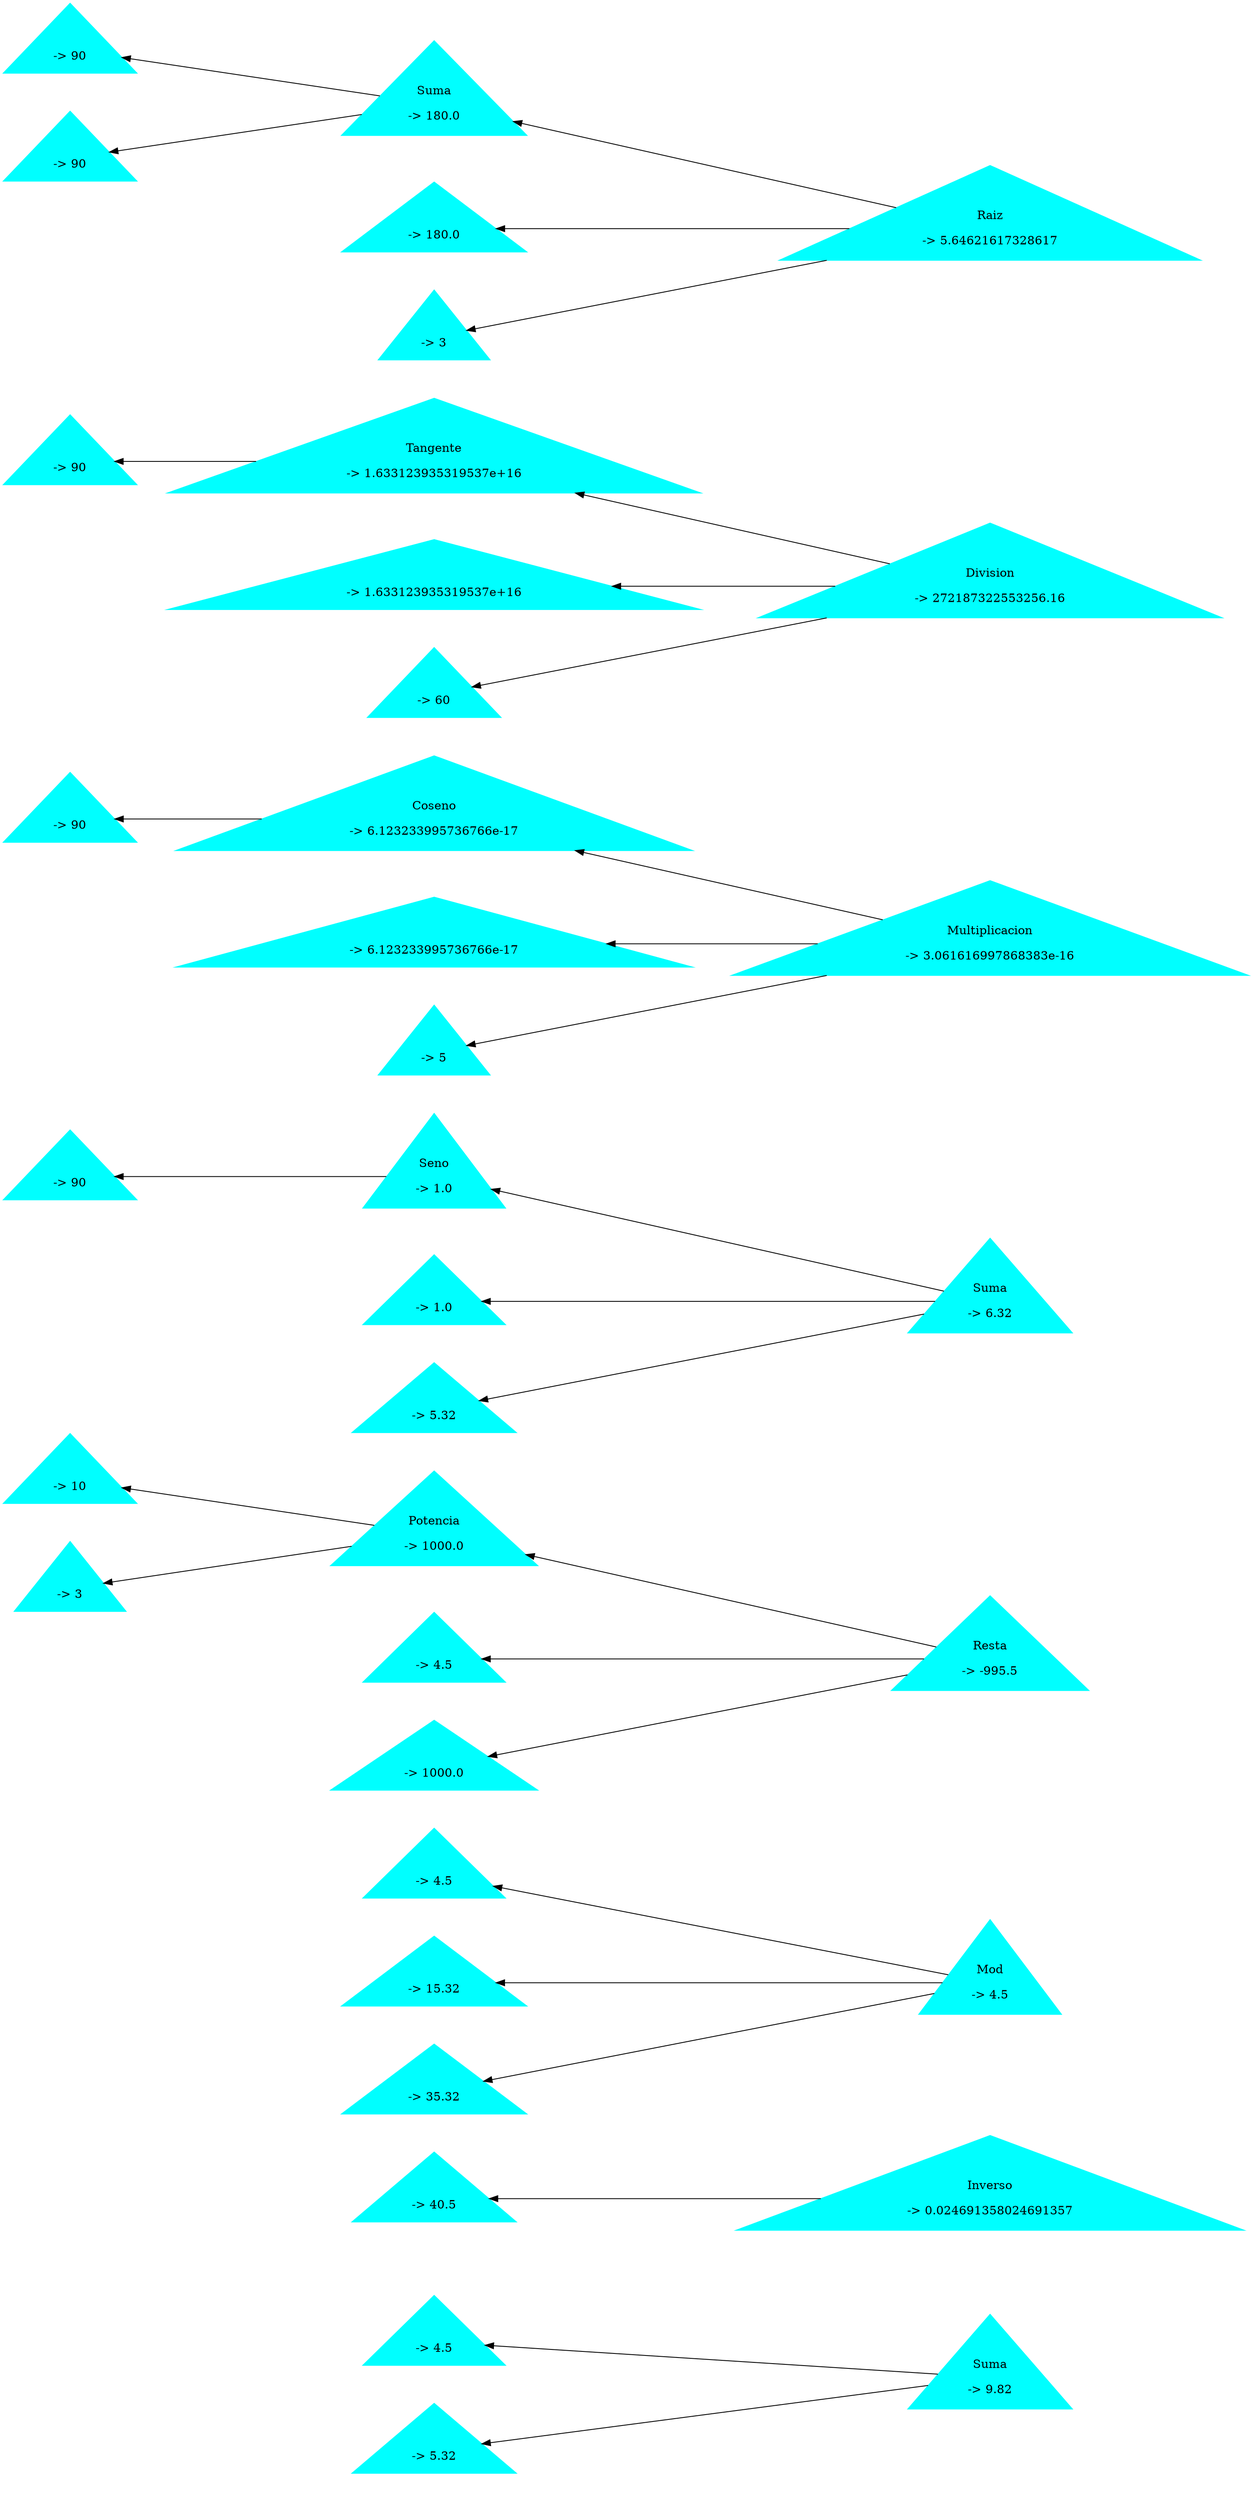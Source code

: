 digraph errores { 
rankdir=RL 
N1 [label="
-> 4.5", shape=triangle, color=cyan, style=filled, fontcolor=black] 
N2 [label="
-> 5.32", shape=triangle, color=cyan, style=filled, fontcolor=black] 
N3 [label="Suma
 
-> 9.82", shape=triangle, color=cyan, style=filled, fontcolor=black] 
N4 [label="
-> 40.5", shape=triangle, color=cyan, style=filled, fontcolor=black] 
N5 [label="Inverso
 
-> 0.024691358024691357", shape=triangle, color=cyan, style=filled, fontcolor=black] 
N6 [label="
-> 4.5", shape=triangle, color=cyan, style=filled, fontcolor=black] 
N7 [label="
-> 15.32", shape=triangle, color=cyan, style=filled, fontcolor=black] 
N8 [label="
-> 35.32", shape=triangle, color=cyan, style=filled, fontcolor=black] 
N9 [label="Mod
 
-> 4.5", shape=triangle, color=cyan, style=filled, fontcolor=black] 
N10 [label="
-> 10", shape=triangle, color=cyan, style=filled, fontcolor=black] 
N11 [label="
-> 3", shape=triangle, color=cyan, style=filled, fontcolor=black] 
N12 [label="Potencia
 
-> 1000.0", shape=triangle, color=cyan, style=filled, fontcolor=black] 
N13 [label="
-> 4.5", shape=triangle, color=cyan, style=filled, fontcolor=black] 
N14 [label="
-> 1000.0", shape=triangle, color=cyan, style=filled, fontcolor=black] 
N15 [label="Resta
 
-> -995.5", shape=triangle, color=cyan, style=filled, fontcolor=black] 
N16 [label="
-> 90", shape=triangle, color=cyan, style=filled, fontcolor=black] 
N17 [label="Seno
 
-> 1.0", shape=triangle, color=cyan, style=filled, fontcolor=black] 
N18 [label="
-> 1.0", shape=triangle, color=cyan, style=filled, fontcolor=black] 
N19 [label="
-> 5.32", shape=triangle, color=cyan, style=filled, fontcolor=black] 
N20 [label="Suma
 
-> 6.32", shape=triangle, color=cyan, style=filled, fontcolor=black] 
N21 [label="
-> 90", shape=triangle, color=cyan, style=filled, fontcolor=black] 
N22 [label="Coseno
 
-> 6.123233995736766e-17", shape=triangle, color=cyan, style=filled, fontcolor=black] 
N23 [label="
-> 6.123233995736766e-17", shape=triangle, color=cyan, style=filled, fontcolor=black] 
N24 [label="
-> 5", shape=triangle, color=cyan, style=filled, fontcolor=black] 
N25 [label="Multiplicacion
 
-> 3.061616997868383e-16", shape=triangle, color=cyan, style=filled, fontcolor=black] 
N26 [label="
-> 90", shape=triangle, color=cyan, style=filled, fontcolor=black] 
N27 [label="Tangente
 
-> 1.633123935319537e+16", shape=triangle, color=cyan, style=filled, fontcolor=black] 
N28 [label="
-> 1.633123935319537e+16", shape=triangle, color=cyan, style=filled, fontcolor=black] 
N29 [label="
-> 60", shape=triangle, color=cyan, style=filled, fontcolor=black] 
N30 [label="Division
 
-> 272187322553256.16", shape=triangle, color=cyan, style=filled, fontcolor=black] 
N31 [label="
-> 90", shape=triangle, color=cyan, style=filled, fontcolor=black] 
N32 [label="
-> 90", shape=triangle, color=cyan, style=filled, fontcolor=black] 
N33 [label="Suma
 
-> 180.0", shape=triangle, color=cyan, style=filled, fontcolor=black] 
N34 [label="
-> 180.0", shape=triangle, color=cyan, style=filled, fontcolor=black] 
N35 [label="
-> 3", shape=triangle, color=cyan, style=filled, fontcolor=black] 
N36 [label="Raiz
 
-> 5.64621617328617", shape=triangle, color=cyan, style=filled, fontcolor=black] 
N3->N1; 
N3->N2; 
N5->N4; 
N9->N6; 
N9->N7; 
N9->N8; 
N12->N10; 
N12->N11; 
N15->N12; 
N15->N13; 
N15->N14; 
N17->N16; 
N20->N17; 
N20->N18; 
N20->N19; 
N22->N21; 
N25->N22; 
N25->N23; 
N25->N24; 
N27->N26; 
N30->N27; 
N30->N28; 
N30->N29; 
N33->N31; 
N33->N32; 
N36->N33; 
N36->N34; 
N36->N35; 
}
